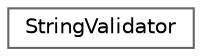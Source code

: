 digraph "Graphical Class Hierarchy"
{
 // LATEX_PDF_SIZE
  bgcolor="transparent";
  edge [fontname=Helvetica,fontsize=10,labelfontname=Helvetica,labelfontsize=10];
  node [fontname=Helvetica,fontsize=10,shape=box,height=0.2,width=0.4];
  rankdir="LR";
  Node0 [id="Node000000",label="StringValidator",height=0.2,width=0.4,color="grey40", fillcolor="white", style="filled",URL="$d4/d43/classStringValidator.html",tooltip=" "];
}
